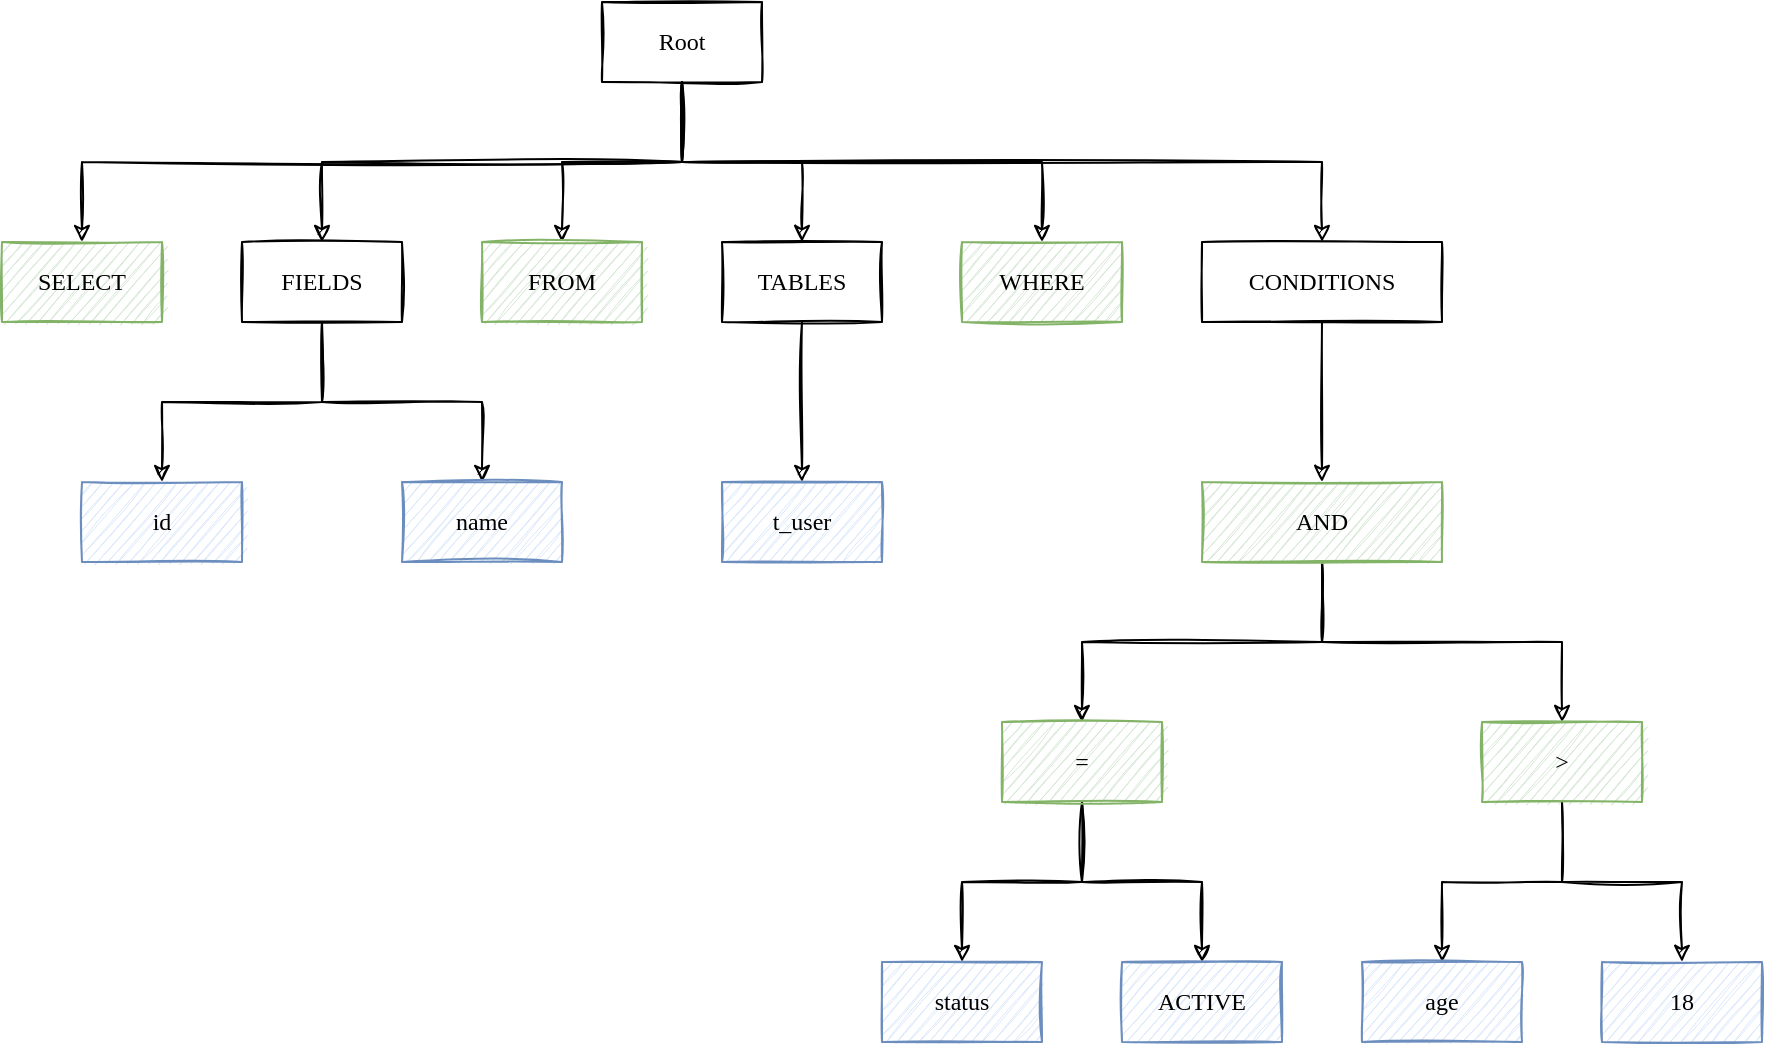 <mxfile version="19.0.3" type="device"><diagram id="qQR1FpjLZnrjmZsAwZ9-" name="第 1 页"><mxGraphModel dx="1048" dy="609" grid="1" gridSize="10" guides="1" tooltips="1" connect="1" arrows="1" fold="1" page="1" pageScale="1" pageWidth="827" pageHeight="1169" math="0" shadow="0"><root><mxCell id="0"/><mxCell id="1" parent="0"/><mxCell id="y90MGBCqtQJqK7SkEkOS-11" style="edgeStyle=orthogonalEdgeStyle;rounded=0;sketch=1;orthogonalLoop=1;jettySize=auto;html=1;exitX=0.5;exitY=1;exitDx=0;exitDy=0;entryX=0.5;entryY=0;entryDx=0;entryDy=0;fontFamily=Comic Sans MS;" edge="1" parent="1" source="y90MGBCqtQJqK7SkEkOS-2" target="y90MGBCqtQJqK7SkEkOS-7"><mxGeometry relative="1" as="geometry"/></mxCell><mxCell id="y90MGBCqtQJqK7SkEkOS-12" style="edgeStyle=orthogonalEdgeStyle;rounded=0;sketch=1;orthogonalLoop=1;jettySize=auto;html=1;exitX=0.5;exitY=1;exitDx=0;exitDy=0;fontFamily=Comic Sans MS;" edge="1" parent="1" source="y90MGBCqtQJqK7SkEkOS-2" target="y90MGBCqtQJqK7SkEkOS-8"><mxGeometry relative="1" as="geometry"/></mxCell><mxCell id="y90MGBCqtQJqK7SkEkOS-13" style="edgeStyle=orthogonalEdgeStyle;rounded=0;sketch=1;orthogonalLoop=1;jettySize=auto;html=1;exitX=0.5;exitY=1;exitDx=0;exitDy=0;entryX=0.5;entryY=0;entryDx=0;entryDy=0;fontFamily=Comic Sans MS;" edge="1" parent="1" source="y90MGBCqtQJqK7SkEkOS-2" target="y90MGBCqtQJqK7SkEkOS-9"><mxGeometry relative="1" as="geometry"/></mxCell><mxCell id="y90MGBCqtQJqK7SkEkOS-14" style="edgeStyle=orthogonalEdgeStyle;rounded=0;sketch=1;orthogonalLoop=1;jettySize=auto;html=1;exitX=0.5;exitY=1;exitDx=0;exitDy=0;entryX=0.5;entryY=0;entryDx=0;entryDy=0;fontFamily=Comic Sans MS;" edge="1" parent="1" source="y90MGBCqtQJqK7SkEkOS-2" target="y90MGBCqtQJqK7SkEkOS-10"><mxGeometry relative="1" as="geometry"/></mxCell><mxCell id="y90MGBCqtQJqK7SkEkOS-2" value="Root" style="whiteSpace=wrap;html=1;fontFamily=Comic Sans MS;sketch=1;" vertex="1" parent="1"><mxGeometry x="380" y="40" width="80" height="40" as="geometry"/></mxCell><mxCell id="y90MGBCqtQJqK7SkEkOS-4" value="" style="edgeStyle=elbowEdgeStyle;elbow=vertical;html=1;rounded=0;fontFamily=Comic Sans MS;sketch=1;" edge="1" parent="1" source="y90MGBCqtQJqK7SkEkOS-2" target="y90MGBCqtQJqK7SkEkOS-3"><mxGeometry relative="1" as="geometry"/></mxCell><mxCell id="y90MGBCqtQJqK7SkEkOS-6" value="" style="edgeStyle=elbowEdgeStyle;elbow=vertical;html=1;rounded=0;fontFamily=Comic Sans MS;sketch=1;" edge="1" parent="1" source="y90MGBCqtQJqK7SkEkOS-2" target="y90MGBCqtQJqK7SkEkOS-5"><mxGeometry relative="1" as="geometry"/></mxCell><mxCell id="y90MGBCqtQJqK7SkEkOS-20" value="" style="edgeStyle=orthogonalEdgeStyle;rounded=0;sketch=1;orthogonalLoop=1;jettySize=auto;html=1;fontFamily=Comic Sans MS;" edge="1" parent="1" source="y90MGBCqtQJqK7SkEkOS-3" target="y90MGBCqtQJqK7SkEkOS-19"><mxGeometry relative="1" as="geometry"/></mxCell><mxCell id="y90MGBCqtQJqK7SkEkOS-3" value="TABLES" style="whiteSpace=wrap;html=1;fontFamily=Comic Sans MS;sketch=1;" vertex="1" parent="1"><mxGeometry x="440" y="160" width="80" height="40" as="geometry"/></mxCell><mxCell id="y90MGBCqtQJqK7SkEkOS-5" value="SELECT" style="whiteSpace=wrap;html=1;fontFamily=Comic Sans MS;sketch=1;fillColor=#d5e8d4;strokeColor=#82b366;" vertex="1" parent="1"><mxGeometry x="80" y="160" width="80" height="40" as="geometry"/></mxCell><mxCell id="y90MGBCqtQJqK7SkEkOS-16" value="" style="edgeStyle=orthogonalEdgeStyle;rounded=0;sketch=1;orthogonalLoop=1;jettySize=auto;html=1;fontFamily=Comic Sans MS;" edge="1" parent="1" source="y90MGBCqtQJqK7SkEkOS-7" target="y90MGBCqtQJqK7SkEkOS-15"><mxGeometry relative="1" as="geometry"/></mxCell><mxCell id="y90MGBCqtQJqK7SkEkOS-18" style="edgeStyle=orthogonalEdgeStyle;rounded=0;sketch=1;orthogonalLoop=1;jettySize=auto;html=1;exitX=0.5;exitY=1;exitDx=0;exitDy=0;fontFamily=Comic Sans MS;" edge="1" parent="1" source="y90MGBCqtQJqK7SkEkOS-7" target="y90MGBCqtQJqK7SkEkOS-17"><mxGeometry relative="1" as="geometry"/></mxCell><mxCell id="y90MGBCqtQJqK7SkEkOS-7" value="FIELDS" style="whiteSpace=wrap;html=1;fontFamily=Comic Sans MS;sketch=1;" vertex="1" parent="1"><mxGeometry x="200" y="160" width="80" height="40" as="geometry"/></mxCell><mxCell id="y90MGBCqtQJqK7SkEkOS-8" value="FROM" style="whiteSpace=wrap;html=1;fontFamily=Comic Sans MS;sketch=1;fillColor=#d5e8d4;strokeColor=#82b366;" vertex="1" parent="1"><mxGeometry x="320" y="160" width="80" height="40" as="geometry"/></mxCell><mxCell id="y90MGBCqtQJqK7SkEkOS-9" value="WHERE" style="whiteSpace=wrap;html=1;fontFamily=Comic Sans MS;sketch=1;fillColor=#d5e8d4;strokeColor=#82b366;" vertex="1" parent="1"><mxGeometry x="560" y="160" width="80" height="40" as="geometry"/></mxCell><mxCell id="y90MGBCqtQJqK7SkEkOS-22" value="" style="edgeStyle=orthogonalEdgeStyle;rounded=0;sketch=1;orthogonalLoop=1;jettySize=auto;html=1;fontFamily=Comic Sans MS;" edge="1" parent="1" source="y90MGBCqtQJqK7SkEkOS-10" target="y90MGBCqtQJqK7SkEkOS-21"><mxGeometry relative="1" as="geometry"/></mxCell><mxCell id="y90MGBCqtQJqK7SkEkOS-10" value="CONDITIONS" style="whiteSpace=wrap;html=1;fontFamily=Comic Sans MS;sketch=1;" vertex="1" parent="1"><mxGeometry x="680" y="160" width="120" height="40" as="geometry"/></mxCell><mxCell id="y90MGBCqtQJqK7SkEkOS-15" value="id" style="whiteSpace=wrap;html=1;fontFamily=Comic Sans MS;sketch=1;fillColor=#dae8fc;strokeColor=#6c8ebf;" vertex="1" parent="1"><mxGeometry x="120" y="280" width="80" height="40" as="geometry"/></mxCell><mxCell id="y90MGBCqtQJqK7SkEkOS-17" value="name" style="whiteSpace=wrap;html=1;fontFamily=Comic Sans MS;sketch=1;fillColor=#dae8fc;strokeColor=#6c8ebf;" vertex="1" parent="1"><mxGeometry x="280" y="280" width="80" height="40" as="geometry"/></mxCell><mxCell id="y90MGBCqtQJqK7SkEkOS-19" value="t_user" style="whiteSpace=wrap;html=1;fontFamily=Comic Sans MS;sketch=1;fillColor=#dae8fc;strokeColor=#6c8ebf;" vertex="1" parent="1"><mxGeometry x="440" y="280" width="80" height="40" as="geometry"/></mxCell><mxCell id="y90MGBCqtQJqK7SkEkOS-24" value="" style="edgeStyle=orthogonalEdgeStyle;rounded=0;sketch=1;orthogonalLoop=1;jettySize=auto;html=1;fontFamily=Comic Sans MS;exitX=0.5;exitY=1;exitDx=0;exitDy=0;" edge="1" parent="1" source="y90MGBCqtQJqK7SkEkOS-21" target="y90MGBCqtQJqK7SkEkOS-23"><mxGeometry relative="1" as="geometry"/></mxCell><mxCell id="y90MGBCqtQJqK7SkEkOS-26" style="edgeStyle=orthogonalEdgeStyle;rounded=0;sketch=1;orthogonalLoop=1;jettySize=auto;html=1;exitX=0.5;exitY=1;exitDx=0;exitDy=0;entryX=0.5;entryY=0;entryDx=0;entryDy=0;fontFamily=Comic Sans MS;" edge="1" parent="1" source="y90MGBCqtQJqK7SkEkOS-21" target="y90MGBCqtQJqK7SkEkOS-25"><mxGeometry relative="1" as="geometry"/></mxCell><mxCell id="y90MGBCqtQJqK7SkEkOS-21" value="AND" style="whiteSpace=wrap;html=1;fontFamily=Comic Sans MS;sketch=1;fillColor=#d5e8d4;strokeColor=#82b366;" vertex="1" parent="1"><mxGeometry x="680" y="280" width="120" height="40" as="geometry"/></mxCell><mxCell id="y90MGBCqtQJqK7SkEkOS-28" value="" style="edgeStyle=orthogonalEdgeStyle;rounded=0;sketch=1;orthogonalLoop=1;jettySize=auto;html=1;fontFamily=Comic Sans MS;" edge="1" parent="1" source="y90MGBCqtQJqK7SkEkOS-23" target="y90MGBCqtQJqK7SkEkOS-27"><mxGeometry relative="1" as="geometry"/></mxCell><mxCell id="y90MGBCqtQJqK7SkEkOS-34" style="edgeStyle=orthogonalEdgeStyle;rounded=0;sketch=1;orthogonalLoop=1;jettySize=auto;html=1;exitX=0.5;exitY=1;exitDx=0;exitDy=0;fontFamily=Comic Sans MS;" edge="1" parent="1" source="y90MGBCqtQJqK7SkEkOS-23" target="y90MGBCqtQJqK7SkEkOS-29"><mxGeometry relative="1" as="geometry"/></mxCell><mxCell id="y90MGBCqtQJqK7SkEkOS-23" value="=" style="whiteSpace=wrap;html=1;fontFamily=Comic Sans MS;sketch=1;fillColor=#d5e8d4;strokeColor=#82b366;" vertex="1" parent="1"><mxGeometry x="580" y="400" width="80" height="40" as="geometry"/></mxCell><mxCell id="y90MGBCqtQJqK7SkEkOS-32" style="edgeStyle=orthogonalEdgeStyle;rounded=0;sketch=1;orthogonalLoop=1;jettySize=auto;html=1;exitX=0.5;exitY=1;exitDx=0;exitDy=0;entryX=0.5;entryY=0;entryDx=0;entryDy=0;fontFamily=Comic Sans MS;" edge="1" parent="1" source="y90MGBCqtQJqK7SkEkOS-25" target="y90MGBCqtQJqK7SkEkOS-30"><mxGeometry relative="1" as="geometry"/></mxCell><mxCell id="y90MGBCqtQJqK7SkEkOS-33" style="edgeStyle=orthogonalEdgeStyle;rounded=0;sketch=1;orthogonalLoop=1;jettySize=auto;html=1;exitX=0.5;exitY=1;exitDx=0;exitDy=0;entryX=0.5;entryY=0;entryDx=0;entryDy=0;fontFamily=Comic Sans MS;" edge="1" parent="1" source="y90MGBCqtQJqK7SkEkOS-25" target="y90MGBCqtQJqK7SkEkOS-31"><mxGeometry relative="1" as="geometry"/></mxCell><mxCell id="y90MGBCqtQJqK7SkEkOS-25" value="&amp;gt;" style="whiteSpace=wrap;html=1;fontFamily=Comic Sans MS;sketch=1;fillColor=#d5e8d4;strokeColor=#82b366;" vertex="1" parent="1"><mxGeometry x="820" y="400" width="80" height="40" as="geometry"/></mxCell><mxCell id="y90MGBCqtQJqK7SkEkOS-27" value="status" style="whiteSpace=wrap;html=1;fontFamily=Comic Sans MS;sketch=1;fillColor=#dae8fc;strokeColor=#6c8ebf;" vertex="1" parent="1"><mxGeometry x="520" y="520" width="80" height="40" as="geometry"/></mxCell><mxCell id="y90MGBCqtQJqK7SkEkOS-29" value="ACTIVE" style="whiteSpace=wrap;html=1;fontFamily=Comic Sans MS;sketch=1;fillColor=#dae8fc;strokeColor=#6c8ebf;" vertex="1" parent="1"><mxGeometry x="640" y="520" width="80" height="40" as="geometry"/></mxCell><mxCell id="y90MGBCqtQJqK7SkEkOS-30" value="age" style="whiteSpace=wrap;html=1;fontFamily=Comic Sans MS;sketch=1;fillColor=#dae8fc;strokeColor=#6c8ebf;" vertex="1" parent="1"><mxGeometry x="760" y="520" width="80" height="40" as="geometry"/></mxCell><mxCell id="y90MGBCqtQJqK7SkEkOS-31" value="18" style="whiteSpace=wrap;html=1;fontFamily=Comic Sans MS;sketch=1;fillColor=#dae8fc;strokeColor=#6c8ebf;" vertex="1" parent="1"><mxGeometry x="880" y="520" width="80" height="40" as="geometry"/></mxCell></root></mxGraphModel></diagram></mxfile>